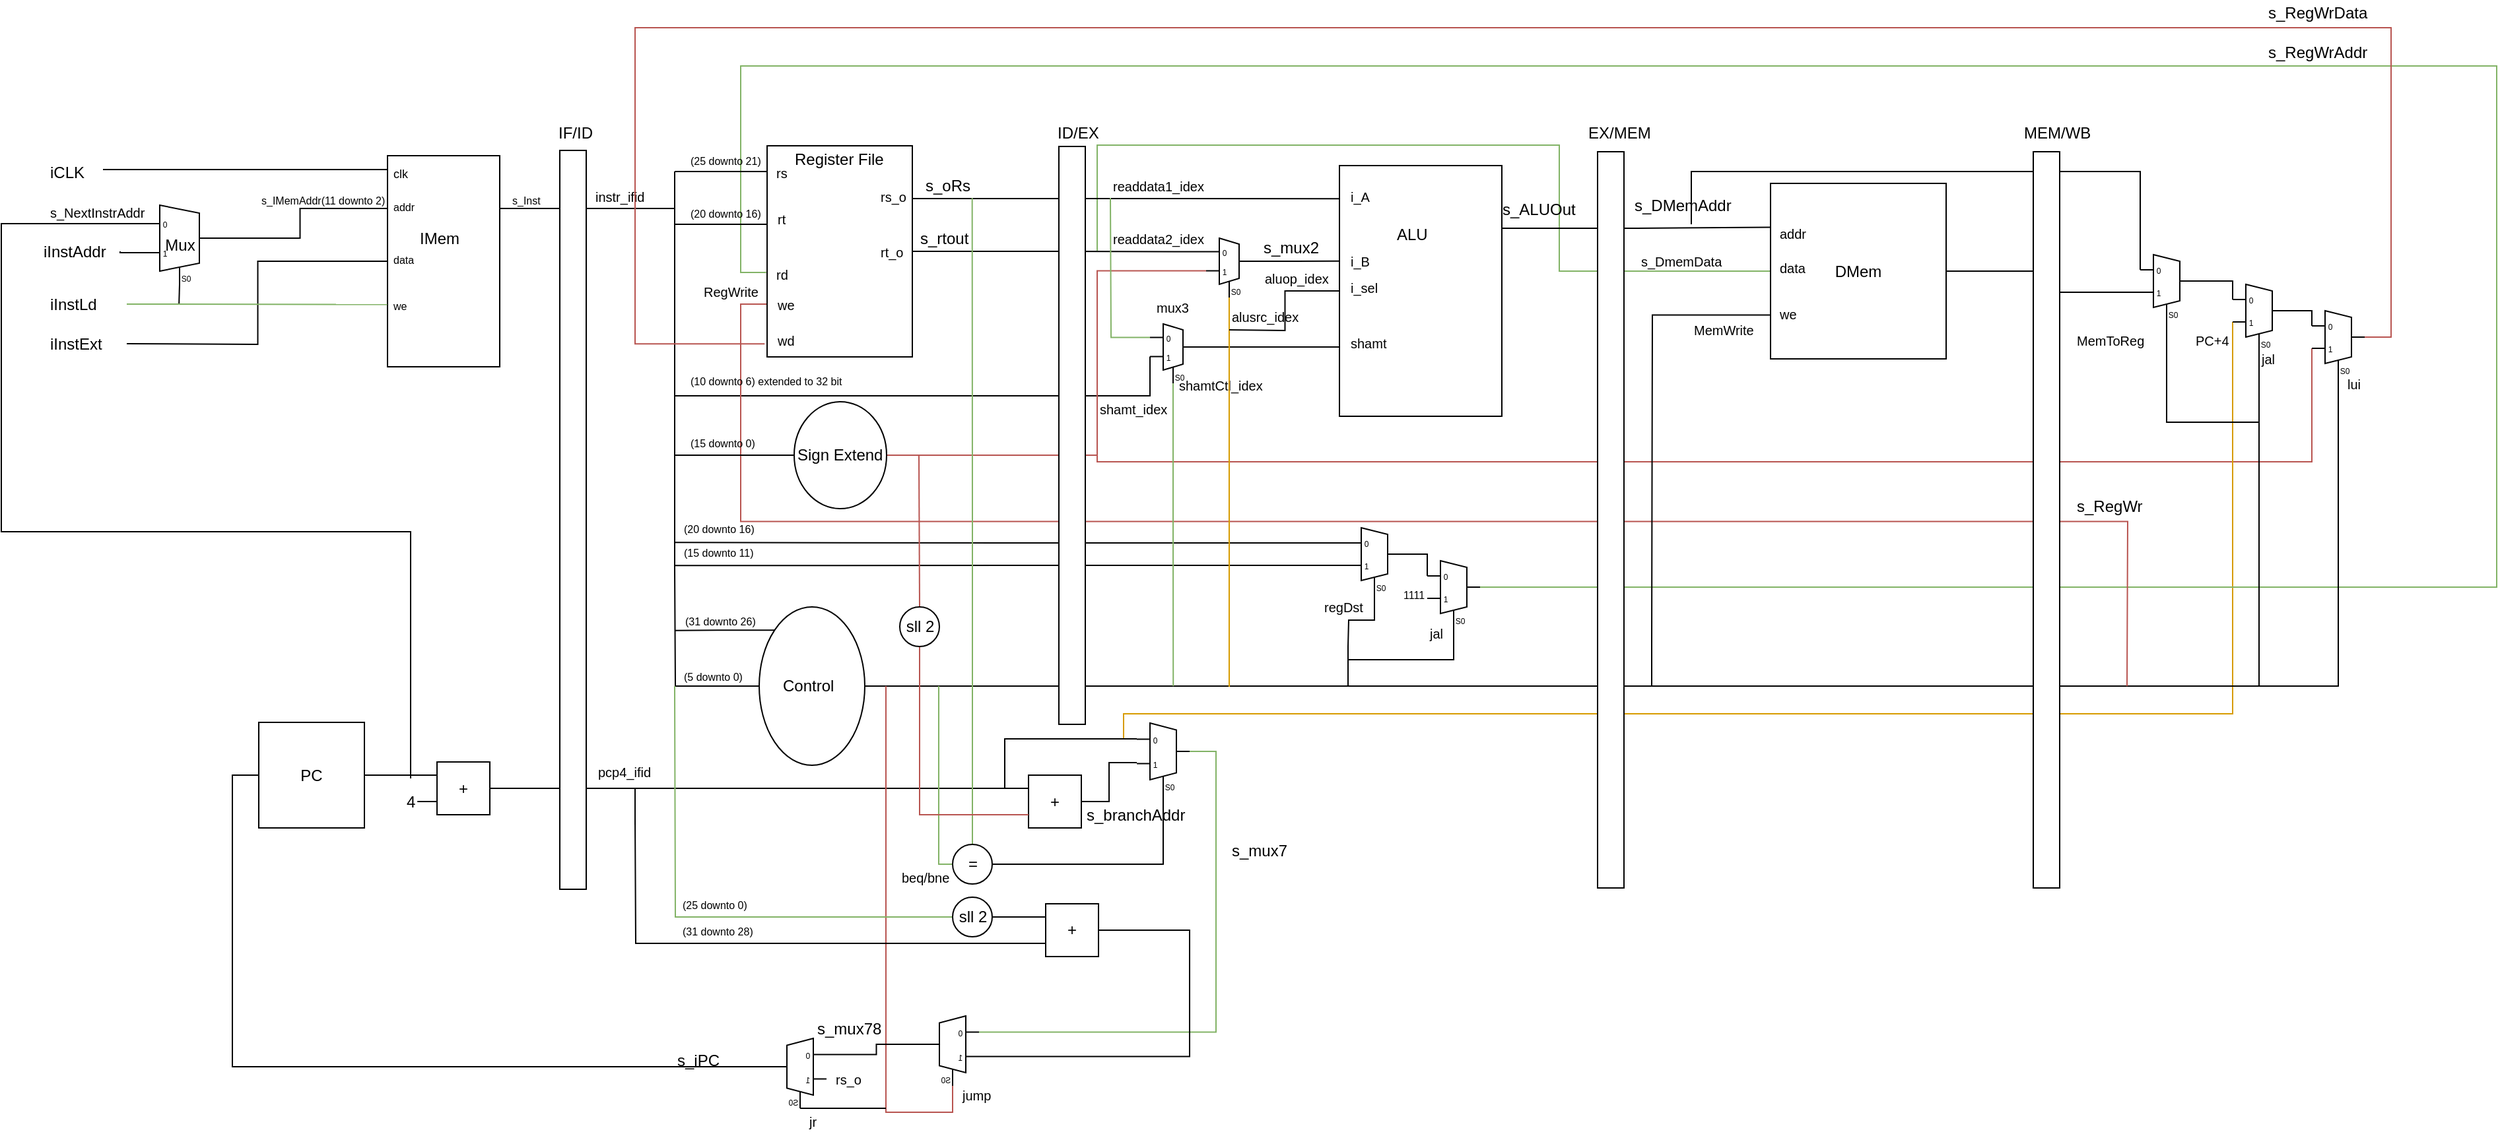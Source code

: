 <mxfile version="12.2.8" type="device" pages="1"><diagram id="p7neus_1xRGmlDTccP9g" name="Page-1"><mxGraphModel dx="946" dy="614" grid="1" gridSize="10" guides="1" tooltips="1" connect="1" arrows="1" fold="1" page="1" pageScale="1" pageWidth="4681" pageHeight="3300" math="0" shadow="0"><root><mxCell id="0"/><mxCell id="1" parent="0"/><mxCell id="B7h1hUES01moUCbZTNNx-193" style="edgeStyle=orthogonalEdgeStyle;rounded=0;orthogonalLoop=1;jettySize=auto;html=1;exitX=0;exitY=0.51;exitDx=0;exitDy=3;exitPerimeter=0;endArrow=none;endFill=0;fillColor=#f8cecc;strokeColor=#b85450;" parent="1" source="B7h1hUES01moUCbZTNNx-189" edge="1"><mxGeometry relative="1" as="geometry"><mxPoint x="870" y="370" as="targetPoint"/><Array as="points"><mxPoint x="1790" y="380"/></Array></mxGeometry></mxCell><mxCell id="B7h1hUES01moUCbZTNNx-187" style="edgeStyle=orthogonalEdgeStyle;rounded=0;orthogonalLoop=1;jettySize=auto;html=1;exitX=0;exitY=0.51;exitDx=0;exitDy=3;exitPerimeter=0;endArrow=none;endFill=0;fillColor=#ffe6cc;strokeColor=#d79b00;" parent="1" source="B7h1hUES01moUCbZTNNx-182" edge="1"><mxGeometry relative="1" as="geometry"><mxPoint x="890" y="590" as="targetPoint"/><Array as="points"><mxPoint x="1730" y="571"/><mxPoint x="890" y="571"/></Array></mxGeometry></mxCell><mxCell id="B7h1hUES01moUCbZTNNx-178" style="edgeStyle=orthogonalEdgeStyle;rounded=0;orthogonalLoop=1;jettySize=auto;html=1;exitX=0;exitY=0.17;exitDx=0;exitDy=3;exitPerimeter=0;endArrow=none;endFill=0;" parent="1" source="B7h1hUES01moUCbZTNNx-176" edge="1"><mxGeometry relative="1" as="geometry"><mxPoint x="1320" y="200" as="targetPoint"/><Array as="points"><mxPoint x="1660" y="160"/><mxPoint x="1320" y="160"/></Array></mxGeometry></mxCell><mxCell id="B7h1hUES01moUCbZTNNx-177" style="edgeStyle=orthogonalEdgeStyle;rounded=0;orthogonalLoop=1;jettySize=auto;html=1;exitX=0;exitY=0.51;exitDx=0;exitDy=3;exitPerimeter=0;endArrow=none;endFill=0;" parent="1" source="B7h1hUES01moUCbZTNNx-176" target="B7h1hUES01moUCbZTNNx-159" edge="1"><mxGeometry relative="1" as="geometry"/></mxCell><mxCell id="B7h1hUES01moUCbZTNNx-174" style="edgeStyle=orthogonalEdgeStyle;rounded=0;orthogonalLoop=1;jettySize=auto;html=1;exitX=1;exitY=0.5;exitDx=0;exitDy=-5;exitPerimeter=0;endArrow=none;endFill=0;fillColor=#d5e8d4;strokeColor=#82b366;entryX=0.6;entryY=1.006;entryDx=0;entryDy=0;entryPerimeter=0;" parent="1" source="B7h1hUES01moUCbZTNNx-55" target="B7h1hUES01moUCbZTNNx-24" edge="1"><mxGeometry relative="1" as="geometry"><mxPoint x="1640" y="475" as="targetPoint"/><Array as="points"><mxPoint x="1930" y="475"/><mxPoint x="1930" y="80"/><mxPoint x="600" y="80"/><mxPoint x="600" y="236"/></Array></mxGeometry></mxCell><mxCell id="B7h1hUES01moUCbZTNNx-171" style="edgeStyle=orthogonalEdgeStyle;rounded=0;orthogonalLoop=1;jettySize=auto;html=1;exitX=0;exitY=0.5;exitDx=0;exitDy=0;endArrow=none;endFill=0;fillColor=#d5e8d4;strokeColor=#82b366;" parent="1" source="B7h1hUES01moUCbZTNNx-159" edge="1"><mxGeometry relative="1" as="geometry"><mxPoint x="870" y="220" as="targetPoint"/><Array as="points"><mxPoint x="1220" y="235"/><mxPoint x="1220" y="140"/><mxPoint x="870" y="140"/></Array></mxGeometry></mxCell><mxCell id="B7h1hUES01moUCbZTNNx-103" style="edgeStyle=orthogonalEdgeStyle;rounded=0;orthogonalLoop=1;jettySize=auto;html=1;exitX=1;exitY=0.5;exitDx=0;exitDy=0;endArrow=none;endFill=0;entryX=0;entryY=0.25;entryDx=0;entryDy=0;" parent="1" source="B7h1hUES01moUCbZTNNx-99" target="B7h1hUES01moUCbZTNNx-104" edge="1"><mxGeometry relative="1" as="geometry"><mxPoint x="980" y="680.333" as="targetPoint"/></mxGeometry></mxCell><mxCell id="B7h1hUES01moUCbZTNNx-79" style="edgeStyle=orthogonalEdgeStyle;rounded=0;orthogonalLoop=1;jettySize=auto;html=1;exitX=0;exitY=0.483;exitDx=0;exitDy=3;exitPerimeter=0;endArrow=none;endFill=0;" parent="1" source="B7h1hUES01moUCbZTNNx-72" edge="1"><mxGeometry relative="1" as="geometry"><mxPoint x="550" y="330" as="targetPoint"/><Array as="points"><mxPoint x="910" y="330"/></Array></mxGeometry></mxCell><mxCell id="B7h1hUES01moUCbZTNNx-66" style="edgeStyle=orthogonalEdgeStyle;rounded=0;orthogonalLoop=1;jettySize=auto;html=1;exitX=0.5;exitY=0;exitDx=0;exitDy=0;endArrow=none;endFill=0;" parent="1" source="B7h1hUES01moUCbZTNNx-62" edge="1"><mxGeometry relative="1" as="geometry"><mxPoint x="1680" y="550" as="targetPoint"/></mxGeometry></mxCell><mxCell id="B7h1hUES01moUCbZTNNx-58" style="edgeStyle=orthogonalEdgeStyle;rounded=0;orthogonalLoop=1;jettySize=auto;html=1;exitX=0;exitY=0.51;exitDx=0;exitDy=3;exitPerimeter=0;endArrow=none;endFill=0;" parent="1" source="B7h1hUES01moUCbZTNNx-54" edge="1"><mxGeometry relative="1" as="geometry"><mxPoint x="550" y="458.667" as="targetPoint"/></mxGeometry></mxCell><mxCell id="B7h1hUES01moUCbZTNNx-56" style="edgeStyle=orthogonalEdgeStyle;rounded=0;orthogonalLoop=1;jettySize=auto;html=1;exitX=0;exitY=0.17;exitDx=0;exitDy=3;exitPerimeter=0;endArrow=none;endFill=0;" parent="1" source="B7h1hUES01moUCbZTNNx-54" edge="1"><mxGeometry relative="1" as="geometry"><mxPoint x="550" y="441.167" as="targetPoint"/></mxGeometry></mxCell><mxCell id="B7h1hUES01moUCbZTNNx-1" value="" style="endArrow=none;html=1;entryX=0;entryY=0.4;entryDx=0;entryDy=0;entryPerimeter=0;" parent="1" target="B7h1hUES01moUCbZTNNx-15" edge="1"><mxGeometry width="50" height="50" relative="1" as="geometry"><mxPoint x="117" y="158.5" as="sourcePoint"/><mxPoint x="325" y="158.5" as="targetPoint"/></mxGeometry></mxCell><mxCell id="B7h1hUES01moUCbZTNNx-2" value="iCLK" style="text;html=1;resizable=0;points=[];autosize=1;align=left;verticalAlign=top;spacingTop=-4;" parent="1" vertex="1"><mxGeometry x="75" y="150.5" width="40" height="20" as="geometry"/></mxCell><mxCell id="B7h1hUES01moUCbZTNNx-3" value="iInstLd" style="text;html=1;resizable=0;points=[];autosize=1;align=left;verticalAlign=top;spacingTop=-4;" parent="1" vertex="1"><mxGeometry x="75" y="250.5" width="50" height="20" as="geometry"/></mxCell><mxCell id="B7h1hUES01moUCbZTNNx-4" value="iInstAddr" style="text;html=1;resizable=0;points=[];autosize=1;align=left;verticalAlign=top;spacingTop=-4;" parent="1" vertex="1"><mxGeometry x="70" y="210.5" width="60" height="20" as="geometry"/></mxCell><mxCell id="B7h1hUES01moUCbZTNNx-5" value="iInstExt" style="text;html=1;resizable=0;points=[];autosize=1;align=left;verticalAlign=top;spacingTop=-4;" parent="1" vertex="1"><mxGeometry x="75" y="280.5" width="50" height="20" as="geometry"/></mxCell><mxCell id="B7h1hUES01moUCbZTNNx-6" style="edgeStyle=orthogonalEdgeStyle;rounded=0;orthogonalLoop=1;jettySize=auto;html=1;exitX=0.5;exitY=1;exitDx=0;exitDy=0;endArrow=none;endFill=0;" parent="1" source="B7h1hUES01moUCbZTNNx-7" edge="1"><mxGeometry relative="1" as="geometry"><mxPoint x="135" y="290.5" as="targetPoint"/></mxGeometry></mxCell><mxCell id="B7h1hUES01moUCbZTNNx-44" style="edgeStyle=orthogonalEdgeStyle;rounded=0;orthogonalLoop=1;jettySize=auto;html=1;exitX=0.25;exitY=0;exitDx=0;exitDy=0;endArrow=none;endFill=0;" parent="1" source="B7h1hUES01moUCbZTNNx-7" edge="1"><mxGeometry relative="1" as="geometry"><mxPoint x="550" y="188" as="targetPoint"/></mxGeometry></mxCell><mxCell id="B7h1hUES01moUCbZTNNx-7" value="" style="rounded=0;whiteSpace=wrap;html=1;rotation=90;" parent="1" vertex="1"><mxGeometry x="295" y="185.5" width="160" height="85" as="geometry"/></mxCell><mxCell id="B7h1hUES01moUCbZTNNx-8" value="IMem" style="text;html=1;resizable=0;points=[];autosize=1;align=left;verticalAlign=top;spacingTop=-4;" parent="1" vertex="1"><mxGeometry x="355" y="200.5" width="50" height="20" as="geometry"/></mxCell><mxCell id="B7h1hUES01moUCbZTNNx-9" style="edgeStyle=orthogonalEdgeStyle;rounded=0;orthogonalLoop=1;jettySize=auto;html=1;exitX=1;exitY=0.5;exitDx=0;exitDy=-5;exitPerimeter=0;entryX=0.25;entryY=1;entryDx=0;entryDy=0;endArrow=none;endFill=0;" parent="1" source="B7h1hUES01moUCbZTNNx-12" target="B7h1hUES01moUCbZTNNx-7" edge="1"><mxGeometry relative="1" as="geometry"/></mxCell><mxCell id="B7h1hUES01moUCbZTNNx-10" style="edgeStyle=orthogonalEdgeStyle;rounded=0;orthogonalLoop=1;jettySize=auto;html=1;exitX=0.3;exitY=1;exitDx=10;exitDy=0;exitPerimeter=0;endArrow=none;endFill=0;" parent="1" source="B7h1hUES01moUCbZTNNx-12" edge="1"><mxGeometry relative="1" as="geometry"><mxPoint x="174.588" y="260" as="targetPoint"/></mxGeometry></mxCell><mxCell id="B7h1hUES01moUCbZTNNx-11" style="edgeStyle=orthogonalEdgeStyle;rounded=0;orthogonalLoop=1;jettySize=auto;html=1;exitX=0;exitY=0.55;exitDx=0;exitDy=3;exitPerimeter=0;endArrow=none;endFill=0;" parent="1" source="B7h1hUES01moUCbZTNNx-12" target="B7h1hUES01moUCbZTNNx-4" edge="1"><mxGeometry relative="1" as="geometry"/></mxCell><mxCell id="B7h1hUES01moUCbZTNNx-202" style="edgeStyle=orthogonalEdgeStyle;rounded=0;orthogonalLoop=1;jettySize=auto;html=1;exitX=0;exitY=0.183;exitDx=0;exitDy=3;exitPerimeter=0;endArrow=none;endFill=0;" parent="1" source="B7h1hUES01moUCbZTNNx-12" edge="1"><mxGeometry relative="1" as="geometry"><mxPoint x="350" y="620" as="targetPoint"/><Array as="points"><mxPoint x="40" y="200"/><mxPoint x="40" y="433"/><mxPoint x="350" y="433"/></Array></mxGeometry></mxCell><mxCell id="B7h1hUES01moUCbZTNNx-12" value="Mux" style="shadow=0;dashed=0;align=center;fillColor=#ffffff;html=1;strokeWidth=1;shape=mxgraph.electrical.abstract.mux2;" parent="1" vertex="1"><mxGeometry x="150" y="185.5" width="50" height="60" as="geometry"/></mxCell><mxCell id="B7h1hUES01moUCbZTNNx-13" value="&lt;font style=&quot;font-size: 10px&quot;&gt;s_NextInstrAddr&lt;/font&gt;" style="text;html=1;resizable=0;points=[];autosize=1;align=left;verticalAlign=top;spacingTop=-4;" parent="1" vertex="1"><mxGeometry x="75" y="180.5" width="90" height="20" as="geometry"/></mxCell><mxCell id="B7h1hUES01moUCbZTNNx-14" value="&lt;font style=&quot;font-size: 8px&quot;&gt;s_IMemAddr(11 downto 2)&lt;/font&gt;" style="text;html=1;resizable=0;points=[];autosize=1;align=left;verticalAlign=top;spacingTop=-4;" parent="1" vertex="1"><mxGeometry x="235" y="170.5" width="110" height="20" as="geometry"/></mxCell><mxCell id="B7h1hUES01moUCbZTNNx-15" value="&lt;font style=&quot;font-size: 9px&quot;&gt;clk&lt;/font&gt;" style="text;html=1;resizable=0;points=[];autosize=1;align=left;verticalAlign=top;spacingTop=-4;" parent="1" vertex="1"><mxGeometry x="335" y="150.5" width="30" height="20" as="geometry"/></mxCell><mxCell id="B7h1hUES01moUCbZTNNx-16" value="&lt;font style=&quot;font-size: 8px&quot;&gt;addr&lt;/font&gt;" style="text;html=1;resizable=0;points=[];autosize=1;align=left;verticalAlign=top;spacingTop=-4;" parent="1" vertex="1"><mxGeometry x="335" y="175.5" width="30" height="20" as="geometry"/></mxCell><mxCell id="B7h1hUES01moUCbZTNNx-17" value="&lt;font style=&quot;font-size: 8px&quot;&gt;data&lt;/font&gt;" style="text;html=1;resizable=0;points=[];autosize=1;align=left;verticalAlign=top;spacingTop=-4;" parent="1" vertex="1"><mxGeometry x="335" y="215.5" width="30" height="20" as="geometry"/></mxCell><mxCell id="B7h1hUES01moUCbZTNNx-18" value="" style="endArrow=none;html=1;fillColor=#d5e8d4;strokeColor=#82b366;entryX=-0.09;entryY=0.514;entryDx=0;entryDy=0;entryPerimeter=0;" parent="1" target="B7h1hUES01moUCbZTNNx-19" edge="1"><mxGeometry width="50" height="50" relative="1" as="geometry"><mxPoint x="135" y="260.5" as="sourcePoint"/><mxPoint x="335" y="262.5" as="targetPoint"/></mxGeometry></mxCell><mxCell id="B7h1hUES01moUCbZTNNx-19" value="&lt;font style=&quot;font-size: 8px&quot;&gt;we&lt;/font&gt;" style="text;html=1;resizable=0;points=[];autosize=1;align=left;verticalAlign=top;spacingTop=-4;" parent="1" vertex="1"><mxGeometry x="335" y="250.5" width="30" height="20" as="geometry"/></mxCell><mxCell id="B7h1hUES01moUCbZTNNx-21" value="" style="rounded=0;whiteSpace=wrap;html=1;rotation=90;" parent="1" vertex="1"><mxGeometry x="193" y="414" width="560" height="20" as="geometry"/></mxCell><mxCell id="B7h1hUES01moUCbZTNNx-22" value="&lt;font style=&quot;font-size: 8px&quot;&gt;s_Inst&lt;/font&gt;" style="text;html=1;resizable=0;points=[];autosize=1;align=left;verticalAlign=top;spacingTop=-4;" parent="1" vertex="1"><mxGeometry x="425" y="170.5" width="40" height="20" as="geometry"/></mxCell><mxCell id="B7h1hUES01moUCbZTNNx-23" value="IF/ID" style="text;html=1;resizable=0;points=[];autosize=1;align=left;verticalAlign=top;spacingTop=-4;" parent="1" vertex="1"><mxGeometry x="460" y="120.5" width="40" height="20" as="geometry"/></mxCell><mxCell id="B7h1hUES01moUCbZTNNx-42" style="edgeStyle=orthogonalEdgeStyle;rounded=0;orthogonalLoop=1;jettySize=auto;html=1;exitX=0.25;exitY=1;exitDx=0;exitDy=0;endArrow=none;endFill=0;" parent="1" source="B7h1hUES01moUCbZTNNx-24" edge="1"><mxGeometry relative="1" as="geometry"><mxPoint x="550" y="160" as="targetPoint"/><Array as="points"><mxPoint x="660" y="160"/></Array></mxGeometry></mxCell><mxCell id="B7h1hUES01moUCbZTNNx-45" style="edgeStyle=orthogonalEdgeStyle;rounded=0;orthogonalLoop=1;jettySize=auto;html=1;exitX=0.5;exitY=1;exitDx=0;exitDy=0;endArrow=none;endFill=0;" parent="1" source="B7h1hUES01moUCbZTNNx-24" edge="1"><mxGeometry relative="1" as="geometry"><mxPoint x="550" y="190" as="targetPoint"/><Array as="points"><mxPoint x="660" y="200"/><mxPoint x="550" y="200"/></Array></mxGeometry></mxCell><mxCell id="B7h1hUES01moUCbZTNNx-74" style="edgeStyle=orthogonalEdgeStyle;rounded=0;orthogonalLoop=1;jettySize=auto;html=1;exitX=0.5;exitY=0;exitDx=0;exitDy=0;endArrow=none;endFill=0;entryX=0;entryY=0.161;entryDx=0;entryDy=3;entryPerimeter=0;" parent="1" source="B7h1hUES01moUCbZTNNx-24" target="B7h1hUES01moUCbZTNNx-81" edge="1"><mxGeometry relative="1" as="geometry"><mxPoint x="870" y="220.437" as="targetPoint"/></mxGeometry></mxCell><mxCell id="B7h1hUES01moUCbZTNNx-94" style="edgeStyle=orthogonalEdgeStyle;rounded=0;orthogonalLoop=1;jettySize=auto;html=1;exitX=0.25;exitY=0;exitDx=0;exitDy=0;entryX=0.132;entryY=0.997;entryDx=0;entryDy=0;entryPerimeter=0;endArrow=none;endFill=0;" parent="1" source="B7h1hUES01moUCbZTNNx-24" target="B7h1hUES01moUCbZTNNx-85" edge="1"><mxGeometry relative="1" as="geometry"/></mxCell><mxCell id="B7h1hUES01moUCbZTNNx-198" style="edgeStyle=orthogonalEdgeStyle;rounded=0;orthogonalLoop=1;jettySize=auto;html=1;exitX=0.75;exitY=1;exitDx=0;exitDy=0;endArrow=none;endFill=0;fillColor=#f8cecc;strokeColor=#b85450;" parent="1" source="B7h1hUES01moUCbZTNNx-24" edge="1"><mxGeometry relative="1" as="geometry"><mxPoint x="1650" y="550" as="targetPoint"/></mxGeometry></mxCell><mxCell id="B7h1hUES01moUCbZTNNx-24" value="" style="rounded=0;whiteSpace=wrap;html=1;rotation=90;" parent="1" vertex="1"><mxGeometry x="595" y="165.5" width="160" height="110" as="geometry"/></mxCell><mxCell id="B7h1hUES01moUCbZTNNx-25" value="Register File" style="text;html=1;resizable=0;points=[];autosize=1;align=left;verticalAlign=top;spacingTop=-4;" parent="1" vertex="1"><mxGeometry x="639" y="140.5" width="80" height="20" as="geometry"/></mxCell><mxCell id="B7h1hUES01moUCbZTNNx-26" value="&lt;font style=&quot;font-size: 10px&quot;&gt;rs&lt;/font&gt;" style="text;html=1;resizable=0;points=[];autosize=1;align=left;verticalAlign=top;spacingTop=-4;" parent="1" vertex="1"><mxGeometry x="625" y="150.5" width="20" height="20" as="geometry"/></mxCell><mxCell id="B7h1hUES01moUCbZTNNx-27" value="&lt;font style=&quot;font-size: 10px&quot;&gt;rt&lt;/font&gt;" style="text;html=1;resizable=0;points=[];autosize=1;align=left;verticalAlign=top;spacingTop=-4;" parent="1" vertex="1"><mxGeometry x="625.5" y="185.5" width="20" height="20" as="geometry"/></mxCell><mxCell id="B7h1hUES01moUCbZTNNx-28" value="&lt;font style=&quot;font-size: 10px&quot;&gt;rd&lt;/font&gt;" style="text;html=1;resizable=0;points=[];autosize=1;align=left;verticalAlign=top;spacingTop=-4;" parent="1" vertex="1"><mxGeometry x="625" y="228" width="20" height="20" as="geometry"/></mxCell><mxCell id="B7h1hUES01moUCbZTNNx-29" value="&lt;font style=&quot;font-size: 10px&quot;&gt;rt_o&lt;/font&gt;" style="text;html=1;resizable=0;points=[];autosize=1;align=left;verticalAlign=top;spacingTop=-4;" parent="1" vertex="1"><mxGeometry x="704" y="210.5" width="30" height="20" as="geometry"/></mxCell><mxCell id="B7h1hUES01moUCbZTNNx-30" value="&lt;font style=&quot;font-size: 10px&quot;&gt;rs_o&lt;/font&gt;" style="text;html=1;resizable=0;points=[];autosize=1;align=left;verticalAlign=top;spacingTop=-4;" parent="1" vertex="1"><mxGeometry x="704" y="169" width="30" height="20" as="geometry"/></mxCell><mxCell id="B7h1hUES01moUCbZTNNx-32" value="&lt;font style=&quot;font-size: 10px&quot;&gt;we&lt;br&gt;&lt;/font&gt;" style="text;html=1;resizable=0;points=[];autosize=1;align=left;verticalAlign=top;spacingTop=-4;" parent="1" vertex="1"><mxGeometry x="625.5" y="250.5" width="30" height="20" as="geometry"/></mxCell><mxCell id="B7h1hUES01moUCbZTNNx-33" value="&lt;font style=&quot;font-size: 10px&quot;&gt;wd&lt;br&gt;&lt;/font&gt;" style="text;html=1;resizable=0;points=[];autosize=1;align=left;verticalAlign=top;spacingTop=-4;" parent="1" vertex="1"><mxGeometry x="625.5" y="278" width="30" height="20" as="geometry"/></mxCell><mxCell id="B7h1hUES01moUCbZTNNx-36" value="&lt;font style=&quot;font-size: 8px&quot;&gt;(25 downto 21)&lt;/font&gt;" style="text;html=1;resizable=0;points=[];autosize=1;align=left;verticalAlign=top;spacingTop=-4;" parent="1" vertex="1"><mxGeometry x="560" y="140.5" width="70" height="20" as="geometry"/></mxCell><mxCell id="B7h1hUES01moUCbZTNNx-37" value="&lt;font style=&quot;font-size: 8px&quot;&gt;(20 downto 16)&lt;/font&gt;" style="text;html=1;resizable=0;points=[];autosize=1;align=left;verticalAlign=top;spacingTop=-4;" parent="1" vertex="1"><mxGeometry x="560" y="180.5" width="70" height="20" as="geometry"/></mxCell><mxCell id="B7h1hUES01moUCbZTNNx-39" value="&lt;font style=&quot;font-size: 10px&quot;&gt;instr_ifid&lt;/font&gt;" style="text;html=1;resizable=0;points=[];autosize=1;align=left;verticalAlign=top;spacingTop=-4;" parent="1" vertex="1"><mxGeometry x="487.5" y="169" width="50" height="20" as="geometry"/></mxCell><mxCell id="B7h1hUES01moUCbZTNNx-41" value="" style="endArrow=none;html=1;" parent="1" edge="1"><mxGeometry width="50" height="50" relative="1" as="geometry"><mxPoint x="550" y="460" as="sourcePoint"/><mxPoint x="550" y="160" as="targetPoint"/></mxGeometry></mxCell><mxCell id="B7h1hUES01moUCbZTNNx-48" style="edgeStyle=orthogonalEdgeStyle;rounded=0;orthogonalLoop=1;jettySize=auto;html=1;exitX=0.5;exitY=1;exitDx=0;exitDy=0;endArrow=none;endFill=0;" parent="1" source="B7h1hUES01moUCbZTNNx-46" edge="1"><mxGeometry relative="1" as="geometry"><mxPoint x="550" y="375" as="targetPoint"/><Array as="points"><mxPoint x="550" y="375"/></Array></mxGeometry></mxCell><mxCell id="B7h1hUES01moUCbZTNNx-82" style="edgeStyle=orthogonalEdgeStyle;rounded=0;orthogonalLoop=1;jettySize=auto;html=1;exitX=0.5;exitY=0;exitDx=0;exitDy=0;entryX=0;entryY=0.483;entryDx=0;entryDy=3;entryPerimeter=0;endArrow=none;endFill=0;fillColor=#f8cecc;strokeColor=#b85450;" parent="1" source="B7h1hUES01moUCbZTNNx-46" target="B7h1hUES01moUCbZTNNx-81" edge="1"><mxGeometry relative="1" as="geometry"><Array as="points"><mxPoint x="870" y="375"/><mxPoint x="870" y="235"/></Array></mxGeometry></mxCell><mxCell id="B7h1hUES01moUCbZTNNx-46" value="" style="ellipse;whiteSpace=wrap;html=1;strokeWidth=1;rotation=90;" parent="1" vertex="1"><mxGeometry x="635" y="340" width="81" height="70" as="geometry"/></mxCell><mxCell id="B7h1hUES01moUCbZTNNx-47" value="Sign Extend" style="text;html=1;resizable=0;points=[];autosize=1;align=left;verticalAlign=top;spacingTop=-4;" parent="1" vertex="1"><mxGeometry x="640.5" y="365" width="80" height="20" as="geometry"/></mxCell><mxCell id="B7h1hUES01moUCbZTNNx-49" value="&lt;font style=&quot;font-size: 8px&quot;&gt;(15 downto 0)&lt;/font&gt;" style="text;html=1;resizable=0;points=[];autosize=1;align=left;verticalAlign=top;spacingTop=-4;" parent="1" vertex="1"><mxGeometry x="560" y="355" width="60" height="20" as="geometry"/></mxCell><mxCell id="B7h1hUES01moUCbZTNNx-50" value="" style="rounded=0;whiteSpace=wrap;html=1;rotation=90;" parent="1" vertex="1"><mxGeometry x="632" y="350" width="438" height="20" as="geometry"/></mxCell><mxCell id="B7h1hUES01moUCbZTNNx-60" style="edgeStyle=orthogonalEdgeStyle;rounded=0;orthogonalLoop=1;jettySize=auto;html=1;exitX=1;exitY=0.5;exitDx=0;exitDy=-5;exitPerimeter=0;entryX=0;entryY=0.17;entryDx=0;entryDy=3;entryPerimeter=0;endArrow=none;endFill=0;" parent="1" source="B7h1hUES01moUCbZTNNx-54" target="B7h1hUES01moUCbZTNNx-55" edge="1"><mxGeometry relative="1" as="geometry"/></mxCell><mxCell id="B7h1hUES01moUCbZTNNx-68" style="edgeStyle=orthogonalEdgeStyle;rounded=0;orthogonalLoop=1;jettySize=auto;html=1;exitX=0.25;exitY=1;exitDx=10;exitDy=0;exitPerimeter=0;endArrow=none;endFill=0;" parent="1" source="B7h1hUES01moUCbZTNNx-54" edge="1"><mxGeometry relative="1" as="geometry"><mxPoint x="1060" y="520" as="targetPoint"/></mxGeometry></mxCell><mxCell id="B7h1hUES01moUCbZTNNx-54" value="" style="shadow=0;dashed=0;align=center;html=1;strokeWidth=1;shape=mxgraph.electrical.abstract.mux2;" parent="1" vertex="1"><mxGeometry x="1060" y="430" width="40" height="50" as="geometry"/></mxCell><mxCell id="B7h1hUES01moUCbZTNNx-69" style="edgeStyle=orthogonalEdgeStyle;rounded=0;orthogonalLoop=1;jettySize=auto;html=1;exitX=0.25;exitY=1;exitDx=10;exitDy=0;exitPerimeter=0;endArrow=none;endFill=0;" parent="1" source="B7h1hUES01moUCbZTNNx-55" edge="1"><mxGeometry relative="1" as="geometry"><mxPoint x="1060" y="530" as="targetPoint"/><Array as="points"><mxPoint x="1140" y="530"/></Array></mxGeometry></mxCell><mxCell id="B7h1hUES01moUCbZTNNx-55" value="" style="shadow=0;dashed=0;align=center;html=1;strokeWidth=1;shape=mxgraph.electrical.abstract.mux2;" parent="1" vertex="1"><mxGeometry x="1120" y="455" width="40" height="50" as="geometry"/></mxCell><mxCell id="B7h1hUES01moUCbZTNNx-57" value="&lt;font style=&quot;font-size: 8px&quot;&gt;(20 downto 16)&lt;/font&gt;" style="text;html=1;resizable=0;points=[];autosize=1;align=left;verticalAlign=top;spacingTop=-4;" parent="1" vertex="1"><mxGeometry x="555" y="420" width="70" height="20" as="geometry"/></mxCell><mxCell id="B7h1hUES01moUCbZTNNx-59" value="&lt;font style=&quot;font-size: 8px&quot;&gt;(15 downto 11)&lt;/font&gt;" style="text;html=1;resizable=0;points=[];autosize=1;align=left;verticalAlign=top;spacingTop=-4;" parent="1" vertex="1"><mxGeometry x="555" y="438" width="70" height="20" as="geometry"/></mxCell><mxCell id="B7h1hUES01moUCbZTNNx-61" value="&lt;font style=&quot;font-size: 8px&quot;&gt;1111&lt;/font&gt;" style="text;html=1;resizable=0;points=[];autosize=1;align=left;verticalAlign=top;spacingTop=-4;" parent="1" vertex="1"><mxGeometry x="1100" y="470" width="30" height="20" as="geometry"/></mxCell><mxCell id="B7h1hUES01moUCbZTNNx-117" style="edgeStyle=orthogonalEdgeStyle;rounded=0;orthogonalLoop=1;jettySize=auto;html=1;exitX=0.5;exitY=1;exitDx=0;exitDy=0;endArrow=none;endFill=0;" parent="1" source="B7h1hUES01moUCbZTNNx-62" edge="1"><mxGeometry relative="1" as="geometry"><mxPoint x="550" y="460" as="targetPoint"/></mxGeometry></mxCell><mxCell id="B7h1hUES01moUCbZTNNx-118" style="edgeStyle=orthogonalEdgeStyle;rounded=0;orthogonalLoop=1;jettySize=auto;html=1;exitX=0;exitY=1;exitDx=0;exitDy=0;endArrow=none;endFill=0;" parent="1" source="B7h1hUES01moUCbZTNNx-62" edge="1"><mxGeometry relative="1" as="geometry"><mxPoint x="550" y="507.833" as="targetPoint"/></mxGeometry></mxCell><mxCell id="B7h1hUES01moUCbZTNNx-62" value="" style="ellipse;whiteSpace=wrap;html=1;strokeWidth=1;rotation=90;" parent="1" vertex="1"><mxGeometry x="594" y="510" width="120" height="80" as="geometry"/></mxCell><mxCell id="B7h1hUES01moUCbZTNNx-63" value="Control&amp;nbsp;" style="text;html=1;resizable=0;points=[];autosize=1;align=left;verticalAlign=top;spacingTop=-4;" parent="1" vertex="1"><mxGeometry x="630" y="540" width="60" height="20" as="geometry"/></mxCell><mxCell id="B7h1hUES01moUCbZTNNx-64" value="ID/EX" style="text;html=1;resizable=0;points=[];autosize=1;align=left;verticalAlign=top;spacingTop=-4;" parent="1" vertex="1"><mxGeometry x="838" y="120.5" width="50" height="20" as="geometry"/></mxCell><mxCell id="B7h1hUES01moUCbZTNNx-67" value="" style="endArrow=none;html=1;" parent="1" edge="1"><mxGeometry width="50" height="50" relative="1" as="geometry"><mxPoint x="1060" y="550" as="sourcePoint"/><mxPoint x="1060" y="520" as="targetPoint"/></mxGeometry></mxCell><mxCell id="B7h1hUES01moUCbZTNNx-70" value="&lt;font style=&quot;font-size: 10px&quot;&gt;regDst&lt;/font&gt;" style="text;html=1;resizable=0;points=[];autosize=1;align=left;verticalAlign=top;spacingTop=-4;" parent="1" vertex="1"><mxGeometry x="1040" y="480" width="40" height="20" as="geometry"/></mxCell><mxCell id="B7h1hUES01moUCbZTNNx-71" value="&lt;font style=&quot;font-size: 10px&quot;&gt;jal&lt;/font&gt;" style="text;html=1;resizable=0;points=[];autosize=1;align=left;verticalAlign=top;spacingTop=-4;" parent="1" vertex="1"><mxGeometry x="1120" y="500" width="30" height="20" as="geometry"/></mxCell><mxCell id="B7h1hUES01moUCbZTNNx-76" style="edgeStyle=orthogonalEdgeStyle;rounded=0;orthogonalLoop=1;jettySize=auto;html=1;exitX=0;exitY=0.161;exitDx=0;exitDy=3;exitPerimeter=0;endArrow=none;endFill=0;fillColor=#d5e8d4;strokeColor=#82b366;" parent="1" source="B7h1hUES01moUCbZTNNx-72" edge="1"><mxGeometry relative="1" as="geometry"><mxPoint x="880" y="180" as="targetPoint"/></mxGeometry></mxCell><mxCell id="B7h1hUES01moUCbZTNNx-77" style="edgeStyle=orthogonalEdgeStyle;rounded=0;orthogonalLoop=1;jettySize=auto;html=1;exitX=0.214;exitY=1;exitDx=10;exitDy=0;exitPerimeter=0;endArrow=none;endFill=0;fillColor=#d5e8d4;strokeColor=#82b366;" parent="1" source="B7h1hUES01moUCbZTNNx-72" edge="1"><mxGeometry relative="1" as="geometry"><mxPoint x="927.619" y="550" as="targetPoint"/></mxGeometry></mxCell><mxCell id="B7h1hUES01moUCbZTNNx-92" style="edgeStyle=orthogonalEdgeStyle;rounded=0;orthogonalLoop=1;jettySize=auto;html=1;exitX=1;exitY=0.5;exitDx=0;exitDy=-5;exitPerimeter=0;entryX=0.724;entryY=1.001;entryDx=0;entryDy=0;entryPerimeter=0;endArrow=none;endFill=0;" parent="1" source="B7h1hUES01moUCbZTNNx-72" target="B7h1hUES01moUCbZTNNx-85" edge="1"><mxGeometry relative="1" as="geometry"/></mxCell><mxCell id="B7h1hUES01moUCbZTNNx-72" value="" style="shadow=0;dashed=0;align=center;fillColor=#ffffff;html=1;strokeWidth=1;shape=mxgraph.electrical.abstract.mux2;" parent="1" vertex="1"><mxGeometry x="910" y="275.5" width="35" height="45" as="geometry"/></mxCell><mxCell id="B7h1hUES01moUCbZTNNx-78" value="&lt;font style=&quot;font-size: 10px&quot;&gt;shamtCtl_idex&lt;/font&gt;" style="text;html=1;resizable=0;points=[];autosize=1;align=left;verticalAlign=top;spacingTop=-4;" parent="1" vertex="1"><mxGeometry x="930" y="312" width="80" height="20" as="geometry"/></mxCell><mxCell id="B7h1hUES01moUCbZTNNx-80" value="&lt;span style=&quot;font-size: 8px&quot;&gt;(10 downto 6) extended to 32 bit&lt;/span&gt;" style="text;html=1;resizable=0;points=[];autosize=1;align=left;verticalAlign=top;spacingTop=-4;" parent="1" vertex="1"><mxGeometry x="560" y="308" width="130" height="20" as="geometry"/></mxCell><mxCell id="B7h1hUES01moUCbZTNNx-83" style="edgeStyle=orthogonalEdgeStyle;rounded=0;orthogonalLoop=1;jettySize=auto;html=1;exitX=0.214;exitY=1;exitDx=10;exitDy=0;exitPerimeter=0;endArrow=none;endFill=0;fillColor=#ffe6cc;strokeColor=#d79b00;" parent="1" source="B7h1hUES01moUCbZTNNx-81" edge="1"><mxGeometry relative="1" as="geometry"><mxPoint x="970" y="550.476" as="targetPoint"/></mxGeometry></mxCell><mxCell id="B7h1hUES01moUCbZTNNx-93" style="edgeStyle=orthogonalEdgeStyle;rounded=0;orthogonalLoop=1;jettySize=auto;html=1;exitX=1;exitY=0.5;exitDx=0;exitDy=-5;exitPerimeter=0;entryX=0.381;entryY=1.001;entryDx=0;entryDy=0;entryPerimeter=0;endArrow=none;endFill=0;" parent="1" source="B7h1hUES01moUCbZTNNx-81" target="B7h1hUES01moUCbZTNNx-85" edge="1"><mxGeometry relative="1" as="geometry"/></mxCell><mxCell id="B7h1hUES01moUCbZTNNx-81" value="" style="shadow=0;dashed=0;align=center;fillColor=#ffffff;html=1;strokeWidth=1;shape=mxgraph.electrical.abstract.mux2;" parent="1" vertex="1"><mxGeometry x="952.5" y="210.5" width="35" height="45" as="geometry"/></mxCell><mxCell id="B7h1hUES01moUCbZTNNx-84" value="&lt;span style=&quot;font-size: 10px&quot;&gt;alusrc_idex&lt;/span&gt;" style="text;html=1;resizable=0;points=[];autosize=1;align=left;verticalAlign=top;spacingTop=-4;" parent="1" vertex="1"><mxGeometry x="970" y="260" width="70" height="20" as="geometry"/></mxCell><mxCell id="B7h1hUES01moUCbZTNNx-163" style="edgeStyle=orthogonalEdgeStyle;rounded=0;orthogonalLoop=1;jettySize=auto;html=1;exitX=0.25;exitY=0;exitDx=0;exitDy=0;entryX=0;entryY=0.25;entryDx=0;entryDy=0;endArrow=none;endFill=0;" parent="1" source="B7h1hUES01moUCbZTNNx-85" target="B7h1hUES01moUCbZTNNx-159" edge="1"><mxGeometry relative="1" as="geometry"><Array as="points"><mxPoint x="1279" y="203"/><mxPoint x="1279" y="202"/></Array></mxGeometry></mxCell><mxCell id="B7h1hUES01moUCbZTNNx-194" style="edgeStyle=orthogonalEdgeStyle;rounded=0;orthogonalLoop=1;jettySize=auto;html=1;exitX=0.5;exitY=1;exitDx=0;exitDy=0;endArrow=none;endFill=0;" parent="1" source="B7h1hUES01moUCbZTNNx-85" edge="1"><mxGeometry relative="1" as="geometry"><mxPoint x="970" y="280" as="targetPoint"/></mxGeometry></mxCell><mxCell id="B7h1hUES01moUCbZTNNx-85" value="" style="rounded=0;whiteSpace=wrap;html=1;strokeWidth=1;rotation=90;" parent="1" vertex="1"><mxGeometry x="1020" y="189" width="190" height="123" as="geometry"/></mxCell><mxCell id="B7h1hUES01moUCbZTNNx-86" value="ALU" style="text;html=1;resizable=0;points=[];autosize=1;align=left;verticalAlign=top;spacingTop=-4;" parent="1" vertex="1"><mxGeometry x="1095" y="197.5" width="40" height="20" as="geometry"/></mxCell><mxCell id="B7h1hUES01moUCbZTNNx-87" value="&lt;font style=&quot;font-size: 10px&quot;&gt;i_A&lt;/font&gt;" style="text;html=1;resizable=0;points=[];autosize=1;align=left;verticalAlign=top;spacingTop=-4;" parent="1" vertex="1"><mxGeometry x="1060" y="168.5" width="30" height="20" as="geometry"/></mxCell><mxCell id="B7h1hUES01moUCbZTNNx-88" value="&lt;font style=&quot;font-size: 10px&quot;&gt;i_B&lt;/font&gt;" style="text;html=1;resizable=0;points=[];autosize=1;align=left;verticalAlign=top;spacingTop=-4;" parent="1" vertex="1"><mxGeometry x="1060" y="217.5" width="30" height="20" as="geometry"/></mxCell><mxCell id="B7h1hUES01moUCbZTNNx-89" value="&lt;font style=&quot;font-size: 10px&quot;&gt;i_sel&lt;/font&gt;" style="text;html=1;resizable=0;points=[];autosize=1;align=left;verticalAlign=top;spacingTop=-4;" parent="1" vertex="1"><mxGeometry x="1060" y="237.5" width="40" height="20" as="geometry"/></mxCell><mxCell id="B7h1hUES01moUCbZTNNx-91" value="&lt;font style=&quot;font-size: 10px&quot;&gt;shamt&lt;/font&gt;" style="text;html=1;resizable=0;points=[];autosize=1;align=left;verticalAlign=top;spacingTop=-4;" parent="1" vertex="1"><mxGeometry x="1060" y="280" width="40" height="20" as="geometry"/></mxCell><mxCell id="B7h1hUES01moUCbZTNNx-96" value="&lt;font style=&quot;font-size: 10px&quot;&gt;aluop_idex&lt;/font&gt;" style="text;html=1;resizable=0;points=[];autosize=1;align=left;verticalAlign=top;spacingTop=-4;" parent="1" vertex="1"><mxGeometry x="995" y="230.5" width="60" height="20" as="geometry"/></mxCell><mxCell id="B7h1hUES01moUCbZTNNx-158" style="edgeStyle=orthogonalEdgeStyle;rounded=0;orthogonalLoop=1;jettySize=auto;html=1;exitX=0;exitY=0.5;exitDx=0;exitDy=0;entryX=1;entryY=0.5;entryDx=0;entryDy=-5;entryPerimeter=0;endArrow=none;endFill=0;" parent="1" source="B7h1hUES01moUCbZTNNx-97" target="B7h1hUES01moUCbZTNNx-151" edge="1"><mxGeometry relative="1" as="geometry"/></mxCell><mxCell id="B7h1hUES01moUCbZTNNx-97" value="PC" style="whiteSpace=wrap;html=1;aspect=fixed;" parent="1" vertex="1"><mxGeometry x="235" y="577.5" width="80" height="80" as="geometry"/></mxCell><mxCell id="B7h1hUES01moUCbZTNNx-100" style="edgeStyle=orthogonalEdgeStyle;rounded=0;orthogonalLoop=1;jettySize=auto;html=1;exitX=0;exitY=0.25;exitDx=0;exitDy=0;entryX=1;entryY=0.5;entryDx=0;entryDy=0;endArrow=none;endFill=0;" parent="1" source="B7h1hUES01moUCbZTNNx-99" target="B7h1hUES01moUCbZTNNx-97" edge="1"><mxGeometry relative="1" as="geometry"/></mxCell><mxCell id="B7h1hUES01moUCbZTNNx-101" style="edgeStyle=orthogonalEdgeStyle;rounded=0;orthogonalLoop=1;jettySize=auto;html=1;exitX=0;exitY=0.75;exitDx=0;exitDy=0;endArrow=none;endFill=0;" parent="1" source="B7h1hUES01moUCbZTNNx-99" edge="1"><mxGeometry relative="1" as="geometry"><mxPoint x="355.111" y="637.556" as="targetPoint"/></mxGeometry></mxCell><mxCell id="B7h1hUES01moUCbZTNNx-99" value="+" style="whiteSpace=wrap;html=1;aspect=fixed;" parent="1" vertex="1"><mxGeometry x="370" y="607.5" width="40" height="40" as="geometry"/></mxCell><mxCell id="B7h1hUES01moUCbZTNNx-102" value="4" style="text;html=1;resizable=0;points=[];autosize=1;align=left;verticalAlign=top;spacingTop=-4;" parent="1" vertex="1"><mxGeometry x="345" y="627.5" width="20" height="20" as="geometry"/></mxCell><mxCell id="B7h1hUES01moUCbZTNNx-131" style="edgeStyle=orthogonalEdgeStyle;rounded=0;orthogonalLoop=1;jettySize=auto;html=1;exitX=1;exitY=0.5;exitDx=0;exitDy=0;entryX=0;entryY=0.51;entryDx=0;entryDy=3;entryPerimeter=0;endArrow=none;endFill=0;" parent="1" source="B7h1hUES01moUCbZTNNx-104" target="B7h1hUES01moUCbZTNNx-128" edge="1"><mxGeometry relative="1" as="geometry"/></mxCell><mxCell id="B7h1hUES01moUCbZTNNx-104" value="+" style="whiteSpace=wrap;html=1;aspect=fixed;" parent="1" vertex="1"><mxGeometry x="818" y="617.5" width="40" height="40" as="geometry"/></mxCell><mxCell id="B7h1hUES01moUCbZTNNx-107" value="" style="rounded=0;whiteSpace=wrap;html=1;rotation=90;" parent="1" vertex="1"><mxGeometry x="980" y="414" width="558" height="20" as="geometry"/></mxCell><mxCell id="B7h1hUES01moUCbZTNNx-108" value="EX/MEM" style="text;html=1;resizable=0;points=[];autosize=1;align=left;verticalAlign=top;spacingTop=-4;" parent="1" vertex="1"><mxGeometry x="1240" y="120.5" width="60" height="20" as="geometry"/></mxCell><mxCell id="B7h1hUES01moUCbZTNNx-112" style="edgeStyle=orthogonalEdgeStyle;rounded=0;orthogonalLoop=1;jettySize=auto;html=1;exitX=0;exitY=0.5;exitDx=0;exitDy=0;endArrow=none;endFill=0;fillColor=#d5e8d4;strokeColor=#82b366;" parent="1" source="B7h1hUES01moUCbZTNNx-109" edge="1"><mxGeometry relative="1" as="geometry"><mxPoint x="750" y="550" as="targetPoint"/><Array as="points"><mxPoint x="750" y="685"/></Array></mxGeometry></mxCell><mxCell id="B7h1hUES01moUCbZTNNx-114" style="edgeStyle=orthogonalEdgeStyle;rounded=0;orthogonalLoop=1;jettySize=auto;html=1;exitX=0.5;exitY=0;exitDx=0;exitDy=0;endArrow=none;endFill=0;fillColor=#d5e8d4;strokeColor=#82b366;" parent="1" source="B7h1hUES01moUCbZTNNx-109" edge="1"><mxGeometry relative="1" as="geometry"><mxPoint x="775.333" y="180" as="targetPoint"/></mxGeometry></mxCell><mxCell id="B7h1hUES01moUCbZTNNx-129" style="edgeStyle=orthogonalEdgeStyle;rounded=0;orthogonalLoop=1;jettySize=auto;html=1;exitX=1;exitY=0.5;exitDx=0;exitDy=0;endArrow=none;endFill=0;entryX=0.25;entryY=1;entryDx=10;entryDy=0;entryPerimeter=0;" parent="1" source="B7h1hUES01moUCbZTNNx-109" target="B7h1hUES01moUCbZTNNx-128" edge="1"><mxGeometry relative="1" as="geometry"><mxPoint x="850" y="755" as="targetPoint"/><Array as="points"><mxPoint x="920" y="685"/></Array></mxGeometry></mxCell><mxCell id="B7h1hUES01moUCbZTNNx-109" value="=" style="ellipse;whiteSpace=wrap;html=1;aspect=fixed;" parent="1" vertex="1"><mxGeometry x="760.5" y="670" width="30" height="30" as="geometry"/></mxCell><mxCell id="B7h1hUES01moUCbZTNNx-113" value="&lt;font style=&quot;font-size: 10px&quot;&gt;beq/bne&lt;/font&gt;" style="text;html=1;resizable=0;points=[];autosize=1;align=left;verticalAlign=top;spacingTop=-4;" parent="1" vertex="1"><mxGeometry x="719.5" y="685" width="50" height="20" as="geometry"/></mxCell><mxCell id="B7h1hUES01moUCbZTNNx-119" value="&lt;font style=&quot;font-size: 8px&quot;&gt;(31 downto 26)&lt;/font&gt;" style="text;html=1;resizable=0;points=[];autosize=1;align=left;verticalAlign=top;spacingTop=-4;" parent="1" vertex="1"><mxGeometry x="555.5" y="490" width="70" height="20" as="geometry"/></mxCell><mxCell id="B7h1hUES01moUCbZTNNx-120" value="&lt;font style=&quot;font-size: 8px&quot;&gt;(5 downto 0)&lt;/font&gt;" style="text;html=1;resizable=0;points=[];autosize=1;align=left;verticalAlign=top;spacingTop=-4;" parent="1" vertex="1"><mxGeometry x="555" y="532" width="60" height="20" as="geometry"/></mxCell><mxCell id="B7h1hUES01moUCbZTNNx-124" style="edgeStyle=orthogonalEdgeStyle;rounded=0;orthogonalLoop=1;jettySize=auto;html=1;exitX=0.5;exitY=0;exitDx=0;exitDy=0;endArrow=none;endFill=0;fillColor=#f8cecc;strokeColor=#b85450;" parent="1" source="B7h1hUES01moUCbZTNNx-123" edge="1"><mxGeometry relative="1" as="geometry"><mxPoint x="735" y="375" as="targetPoint"/></mxGeometry></mxCell><mxCell id="B7h1hUES01moUCbZTNNx-125" style="edgeStyle=orthogonalEdgeStyle;rounded=0;orthogonalLoop=1;jettySize=auto;html=1;exitX=0.5;exitY=1;exitDx=0;exitDy=0;entryX=0;entryY=0.75;entryDx=0;entryDy=0;endArrow=none;endFill=0;fillColor=#f8cecc;strokeColor=#b85450;" parent="1" source="B7h1hUES01moUCbZTNNx-123" target="B7h1hUES01moUCbZTNNx-104" edge="1"><mxGeometry relative="1" as="geometry"/></mxCell><mxCell id="B7h1hUES01moUCbZTNNx-123" value="sll 2" style="ellipse;whiteSpace=wrap;html=1;aspect=fixed;" parent="1" vertex="1"><mxGeometry x="720.5" y="490" width="30" height="30" as="geometry"/></mxCell><mxCell id="B7h1hUES01moUCbZTNNx-134" style="edgeStyle=orthogonalEdgeStyle;rounded=0;orthogonalLoop=1;jettySize=auto;html=1;exitX=0;exitY=0.17;exitDx=0;exitDy=3;exitPerimeter=0;endArrow=none;endFill=0;" parent="1" source="B7h1hUES01moUCbZTNNx-128" edge="1"><mxGeometry relative="1" as="geometry"><mxPoint x="800" y="601.571" as="targetPoint"/><Array as="points"><mxPoint x="900" y="590"/><mxPoint x="800" y="590"/></Array></mxGeometry></mxCell><mxCell id="B7h1hUES01moUCbZTNNx-148" style="edgeStyle=orthogonalEdgeStyle;rounded=0;orthogonalLoop=1;jettySize=auto;html=1;exitX=1;exitY=0.5;exitDx=0;exitDy=-5;exitPerimeter=0;entryX=0;entryY=0.175;entryDx=0;entryDy=3;entryPerimeter=0;endArrow=none;endFill=0;fillColor=#d5e8d4;strokeColor=#82b366;" parent="1" source="B7h1hUES01moUCbZTNNx-128" target="B7h1hUES01moUCbZTNNx-135" edge="1"><mxGeometry relative="1" as="geometry"/></mxCell><mxCell id="B7h1hUES01moUCbZTNNx-128" value="" style="shadow=0;dashed=0;align=center;html=1;strokeWidth=1;shape=mxgraph.electrical.abstract.mux2;" parent="1" vertex="1"><mxGeometry x="900" y="578" width="40" height="53" as="geometry"/></mxCell><mxCell id="B7h1hUES01moUCbZTNNx-133" value="" style="endArrow=none;html=1;" parent="1" edge="1"><mxGeometry width="50" height="50" relative="1" as="geometry"><mxPoint x="800" y="627.5" as="sourcePoint"/><mxPoint x="800" y="600" as="targetPoint"/></mxGeometry></mxCell><mxCell id="B7h1hUES01moUCbZTNNx-149" style="edgeStyle=orthogonalEdgeStyle;rounded=0;orthogonalLoop=1;jettySize=auto;html=1;exitX=0.25;exitY=1;exitDx=10;exitDy=0;exitPerimeter=0;endArrow=none;endFill=0;fillColor=#f8cecc;strokeColor=#b85450;" parent="1" source="B7h1hUES01moUCbZTNNx-135" edge="1"><mxGeometry relative="1" as="geometry"><mxPoint x="710" y="550" as="targetPoint"/><Array as="points"><mxPoint x="760" y="873"/><mxPoint x="710" y="873"/></Array></mxGeometry></mxCell><mxCell id="B7h1hUES01moUCbZTNNx-135" value="" style="shadow=0;dashed=0;align=center;html=1;strokeWidth=1;shape=mxgraph.electrical.abstract.mux2;flipH=1;flipV=0;" parent="1" vertex="1"><mxGeometry x="740.5" y="800" width="40" height="53" as="geometry"/></mxCell><mxCell id="B7h1hUES01moUCbZTNNx-137" style="edgeStyle=orthogonalEdgeStyle;rounded=0;orthogonalLoop=1;jettySize=auto;html=1;exitX=0;exitY=0.5;exitDx=0;exitDy=0;endArrow=none;endFill=0;fillColor=#d5e8d4;strokeColor=#82b366;" parent="1" source="B7h1hUES01moUCbZTNNx-136" edge="1"><mxGeometry relative="1" as="geometry"><mxPoint x="550" y="550" as="targetPoint"/></mxGeometry></mxCell><mxCell id="B7h1hUES01moUCbZTNNx-136" value="sll 2" style="ellipse;whiteSpace=wrap;html=1;aspect=fixed;" parent="1" vertex="1"><mxGeometry x="760.5" y="710" width="30" height="30" as="geometry"/></mxCell><mxCell id="B7h1hUES01moUCbZTNNx-138" value="&lt;font style=&quot;font-size: 8px&quot;&gt;(25 downto 0)&lt;/font&gt;" style="text;html=1;resizable=0;points=[];autosize=1;align=left;verticalAlign=top;spacingTop=-4;" parent="1" vertex="1"><mxGeometry x="554" y="705" width="60" height="20" as="geometry"/></mxCell><mxCell id="B7h1hUES01moUCbZTNNx-142" style="edgeStyle=orthogonalEdgeStyle;rounded=0;orthogonalLoop=1;jettySize=auto;html=1;exitX=0;exitY=0.25;exitDx=0;exitDy=0;entryX=1;entryY=0.5;entryDx=0;entryDy=0;endArrow=none;endFill=0;" parent="1" source="B7h1hUES01moUCbZTNNx-140" target="B7h1hUES01moUCbZTNNx-136" edge="1"><mxGeometry relative="1" as="geometry"/></mxCell><mxCell id="B7h1hUES01moUCbZTNNx-145" style="edgeStyle=orthogonalEdgeStyle;rounded=0;orthogonalLoop=1;jettySize=auto;html=1;exitX=0;exitY=0.75;exitDx=0;exitDy=0;endArrow=none;endFill=0;" parent="1" source="B7h1hUES01moUCbZTNNx-140" edge="1"><mxGeometry relative="1" as="geometry"><mxPoint x="520" y="650" as="targetPoint"/></mxGeometry></mxCell><mxCell id="B7h1hUES01moUCbZTNNx-147" style="edgeStyle=orthogonalEdgeStyle;rounded=0;orthogonalLoop=1;jettySize=auto;html=1;exitX=1;exitY=0.5;exitDx=0;exitDy=0;entryX=0;entryY=0.524;entryDx=0;entryDy=3;entryPerimeter=0;endArrow=none;endFill=0;" parent="1" source="B7h1hUES01moUCbZTNNx-140" target="B7h1hUES01moUCbZTNNx-135" edge="1"><mxGeometry relative="1" as="geometry"><Array as="points"><mxPoint x="940" y="735"/><mxPoint x="940" y="831"/></Array></mxGeometry></mxCell><mxCell id="B7h1hUES01moUCbZTNNx-140" value="+" style="whiteSpace=wrap;html=1;aspect=fixed;" parent="1" vertex="1"><mxGeometry x="831" y="715" width="40" height="40" as="geometry"/></mxCell><mxCell id="B7h1hUES01moUCbZTNNx-144" value="" style="endArrow=none;html=1;" parent="1" edge="1"><mxGeometry width="50" height="50" relative="1" as="geometry"><mxPoint x="520" y="655" as="sourcePoint"/><mxPoint x="520" y="627.5" as="targetPoint"/></mxGeometry></mxCell><mxCell id="B7h1hUES01moUCbZTNNx-146" value="&lt;span style=&quot;font-size: 8px&quot;&gt;(31 downto 28)&lt;/span&gt;" style="text;html=1;resizable=0;points=[];autosize=1;align=left;verticalAlign=top;spacingTop=-4;" parent="1" vertex="1"><mxGeometry x="554" y="725" width="70" height="20" as="geometry"/></mxCell><mxCell id="B7h1hUES01moUCbZTNNx-150" value="&lt;font style=&quot;font-size: 10px&quot;&gt;jump&lt;/font&gt;" style="text;html=1;resizable=0;points=[];autosize=1;align=left;verticalAlign=top;spacingTop=-4;" parent="1" vertex="1"><mxGeometry x="765.5" y="850" width="40" height="20" as="geometry"/></mxCell><mxCell id="B7h1hUES01moUCbZTNNx-152" style="edgeStyle=orthogonalEdgeStyle;rounded=0;orthogonalLoop=1;jettySize=auto;html=1;exitX=0;exitY=0.175;exitDx=0;exitDy=3;exitPerimeter=0;entryX=1;entryY=0.5;entryDx=0;entryDy=-5;entryPerimeter=0;endArrow=none;endFill=0;" parent="1" source="B7h1hUES01moUCbZTNNx-151" target="B7h1hUES01moUCbZTNNx-135" edge="1"><mxGeometry relative="1" as="geometry"/></mxCell><mxCell id="B7h1hUES01moUCbZTNNx-156" style="edgeStyle=orthogonalEdgeStyle;rounded=0;orthogonalLoop=1;jettySize=auto;html=1;exitX=0.25;exitY=1;exitDx=10;exitDy=0;exitPerimeter=0;endArrow=none;endFill=0;" parent="1" source="B7h1hUES01moUCbZTNNx-151" edge="1"><mxGeometry relative="1" as="geometry"><mxPoint x="710" y="870.056" as="targetPoint"/><Array as="points"><mxPoint x="700" y="870"/><mxPoint x="700" y="870"/></Array></mxGeometry></mxCell><mxCell id="B7h1hUES01moUCbZTNNx-151" value="" style="shadow=0;dashed=0;align=center;html=1;strokeWidth=1;shape=mxgraph.electrical.abstract.mux2;flipH=1;flipV=0;" parent="1" vertex="1"><mxGeometry x="625" y="817" width="40" height="53" as="geometry"/></mxCell><mxCell id="B7h1hUES01moUCbZTNNx-154" value="&lt;font style=&quot;font-size: 10px&quot;&gt;jr&lt;/font&gt;" style="text;html=1;resizable=0;points=[];autosize=1;align=left;verticalAlign=top;spacingTop=-4;" parent="1" vertex="1"><mxGeometry x="650" y="870" width="20" height="20" as="geometry"/></mxCell><mxCell id="B7h1hUES01moUCbZTNNx-157" value="&lt;font style=&quot;font-size: 10px&quot;&gt;rs_o&lt;/font&gt;" style="text;html=1;resizable=0;points=[];autosize=1;align=left;verticalAlign=top;spacingTop=-4;" parent="1" vertex="1"><mxGeometry x="670" y="838" width="30" height="20" as="geometry"/></mxCell><mxCell id="B7h1hUES01moUCbZTNNx-170" style="edgeStyle=orthogonalEdgeStyle;rounded=0;orthogonalLoop=1;jettySize=auto;html=1;exitX=0;exitY=0.75;exitDx=0;exitDy=0;endArrow=none;endFill=0;" parent="1" source="B7h1hUES01moUCbZTNNx-159" edge="1"><mxGeometry relative="1" as="geometry"><mxPoint x="1290" y="520" as="targetPoint"/></mxGeometry></mxCell><mxCell id="B7h1hUES01moUCbZTNNx-159" value="DMem" style="whiteSpace=wrap;html=1;aspect=fixed;strokeWidth=1;" parent="1" vertex="1"><mxGeometry x="1380" y="169" width="133" height="133" as="geometry"/></mxCell><mxCell id="B7h1hUES01moUCbZTNNx-160" value="&lt;font style=&quot;font-size: 10px&quot;&gt;addr&lt;/font&gt;" style="text;html=1;resizable=0;points=[];autosize=1;align=left;verticalAlign=top;spacingTop=-4;" parent="1" vertex="1"><mxGeometry x="1385" y="197" width="40" height="20" as="geometry"/></mxCell><mxCell id="B7h1hUES01moUCbZTNNx-161" value="&lt;font style=&quot;font-size: 10px&quot;&gt;data&lt;/font&gt;" style="text;html=1;resizable=0;points=[];autosize=1;align=left;verticalAlign=top;spacingTop=-4;" parent="1" vertex="1"><mxGeometry x="1385" y="223" width="30" height="20" as="geometry"/></mxCell><mxCell id="B7h1hUES01moUCbZTNNx-162" value="&lt;font style=&quot;font-size: 10px&quot;&gt;we&lt;/font&gt;" style="text;html=1;resizable=0;points=[];autosize=1;align=left;verticalAlign=top;spacingTop=-4;" parent="1" vertex="1"><mxGeometry x="1385" y="258" width="30" height="20" as="geometry"/></mxCell><mxCell id="B7h1hUES01moUCbZTNNx-166" value="&lt;font style=&quot;font-size: 10px&quot;&gt;s_DmemData&lt;/font&gt;" style="text;html=1;resizable=0;points=[];autosize=1;align=left;verticalAlign=top;spacingTop=-4;" parent="1" vertex="1"><mxGeometry x="1280" y="217.5" width="80" height="20" as="geometry"/></mxCell><mxCell id="B7h1hUES01moUCbZTNNx-168" value="&lt;font style=&quot;font-size: 10px&quot;&gt;MemWrite&lt;/font&gt;" style="text;html=1;resizable=0;points=[];autosize=1;align=left;verticalAlign=top;spacingTop=-4;" parent="1" vertex="1"><mxGeometry x="1320" y="270" width="60" height="20" as="geometry"/></mxCell><mxCell id="B7h1hUES01moUCbZTNNx-169" value="" style="endArrow=none;html=1;" parent="1" edge="1"><mxGeometry width="50" height="50" relative="1" as="geometry"><mxPoint x="1290" y="550" as="sourcePoint"/><mxPoint x="1290" y="520" as="targetPoint"/></mxGeometry></mxCell><mxCell id="B7h1hUES01moUCbZTNNx-172" value="" style="rounded=0;whiteSpace=wrap;html=1;rotation=90;" parent="1" vertex="1"><mxGeometry x="1310" y="414" width="558" height="20" as="geometry"/></mxCell><mxCell id="B7h1hUES01moUCbZTNNx-173" value="MEM/WB" style="text;html=1;resizable=0;points=[];autosize=1;align=left;verticalAlign=top;spacingTop=-4;" parent="1" vertex="1"><mxGeometry x="1570" y="120.5" width="70" height="20" as="geometry"/></mxCell><mxCell id="B7h1hUES01moUCbZTNNx-183" style="edgeStyle=orthogonalEdgeStyle;rounded=0;orthogonalLoop=1;jettySize=auto;html=1;exitX=1;exitY=0.5;exitDx=0;exitDy=-5;exitPerimeter=0;entryX=0;entryY=0.17;entryDx=0;entryDy=3;entryPerimeter=0;endArrow=none;endFill=0;" parent="1" source="B7h1hUES01moUCbZTNNx-176" target="B7h1hUES01moUCbZTNNx-182" edge="1"><mxGeometry relative="1" as="geometry"/></mxCell><mxCell id="B7h1hUES01moUCbZTNNx-185" style="edgeStyle=orthogonalEdgeStyle;rounded=0;orthogonalLoop=1;jettySize=auto;html=1;exitX=0.25;exitY=1;exitDx=10;exitDy=0;exitPerimeter=0;endArrow=none;endFill=0;" parent="1" source="B7h1hUES01moUCbZTNNx-176" edge="1"><mxGeometry relative="1" as="geometry"><mxPoint x="1750" y="350" as="targetPoint"/><Array as="points"><mxPoint x="1680" y="350"/></Array></mxGeometry></mxCell><mxCell id="B7h1hUES01moUCbZTNNx-176" value="" style="shadow=0;dashed=0;align=center;html=1;strokeWidth=1;shape=mxgraph.electrical.abstract.mux2;" parent="1" vertex="1"><mxGeometry x="1660" y="223" width="40" height="50" as="geometry"/></mxCell><mxCell id="B7h1hUES01moUCbZTNNx-181" value="&lt;font style=&quot;font-size: 10px&quot;&gt;MemToReg&lt;/font&gt;" style="text;html=1;resizable=0;points=[];autosize=1;align=left;verticalAlign=top;spacingTop=-4;" parent="1" vertex="1"><mxGeometry x="1610" y="278" width="70" height="20" as="geometry"/></mxCell><mxCell id="B7h1hUES01moUCbZTNNx-184" style="edgeStyle=orthogonalEdgeStyle;rounded=0;orthogonalLoop=1;jettySize=auto;html=1;exitX=0.25;exitY=1;exitDx=10;exitDy=0;exitPerimeter=0;endArrow=none;endFill=0;" parent="1" source="B7h1hUES01moUCbZTNNx-182" edge="1"><mxGeometry relative="1" as="geometry"><mxPoint x="1680" y="550" as="targetPoint"/><Array as="points"><mxPoint x="1750" y="550"/></Array></mxGeometry></mxCell><mxCell id="B7h1hUES01moUCbZTNNx-192" style="edgeStyle=orthogonalEdgeStyle;rounded=0;orthogonalLoop=1;jettySize=auto;html=1;exitX=1;exitY=0.5;exitDx=0;exitDy=-5;exitPerimeter=0;entryX=0;entryY=0.17;entryDx=0;entryDy=3;entryPerimeter=0;endArrow=none;endFill=0;" parent="1" source="B7h1hUES01moUCbZTNNx-182" target="B7h1hUES01moUCbZTNNx-189" edge="1"><mxGeometry relative="1" as="geometry"/></mxCell><mxCell id="B7h1hUES01moUCbZTNNx-182" value="" style="shadow=0;dashed=0;align=center;html=1;strokeWidth=1;shape=mxgraph.electrical.abstract.mux2;" parent="1" vertex="1"><mxGeometry x="1730" y="245.5" width="40" height="50" as="geometry"/></mxCell><mxCell id="B7h1hUES01moUCbZTNNx-186" value="&lt;font style=&quot;font-size: 10px&quot;&gt;jal&lt;/font&gt;" style="text;html=1;resizable=0;points=[];autosize=1;align=left;verticalAlign=top;spacingTop=-4;" parent="1" vertex="1"><mxGeometry x="1750" y="292" width="30" height="20" as="geometry"/></mxCell><mxCell id="B7h1hUES01moUCbZTNNx-188" value="&lt;font style=&quot;font-size: 10px&quot;&gt;PC+4&lt;/font&gt;" style="text;html=1;resizable=0;points=[];autosize=1;align=left;verticalAlign=top;spacingTop=-4;" parent="1" vertex="1"><mxGeometry x="1700" y="278" width="40" height="20" as="geometry"/></mxCell><mxCell id="B7h1hUES01moUCbZTNNx-195" style="edgeStyle=orthogonalEdgeStyle;rounded=0;orthogonalLoop=1;jettySize=auto;html=1;exitX=0.25;exitY=1;exitDx=10;exitDy=0;exitPerimeter=0;endArrow=none;endFill=0;" parent="1" source="B7h1hUES01moUCbZTNNx-189" edge="1"><mxGeometry relative="1" as="geometry"><mxPoint x="1750" y="550" as="targetPoint"/><Array as="points"><mxPoint x="1810" y="550"/></Array></mxGeometry></mxCell><mxCell id="B7h1hUES01moUCbZTNNx-197" style="edgeStyle=orthogonalEdgeStyle;rounded=0;orthogonalLoop=1;jettySize=auto;html=1;exitX=1;exitY=0.5;exitDx=0;exitDy=-5;exitPerimeter=0;endArrow=none;endFill=0;entryX=0.938;entryY=1.017;entryDx=0;entryDy=0;entryPerimeter=0;fillColor=#f8cecc;strokeColor=#b85450;" parent="1" source="B7h1hUES01moUCbZTNNx-189" target="B7h1hUES01moUCbZTNNx-24" edge="1"><mxGeometry relative="1" as="geometry"><mxPoint x="1880" y="230" as="targetPoint"/><Array as="points"><mxPoint x="1850" y="286"/><mxPoint x="1850" y="51"/><mxPoint x="520" y="51"/><mxPoint x="520" y="291"/></Array></mxGeometry></mxCell><mxCell id="B7h1hUES01moUCbZTNNx-189" value="" style="shadow=0;dashed=0;align=center;html=1;strokeWidth=1;shape=mxgraph.electrical.abstract.mux2;" parent="1" vertex="1"><mxGeometry x="1790" y="265.5" width="40" height="50" as="geometry"/></mxCell><mxCell id="B7h1hUES01moUCbZTNNx-196" value="&lt;font style=&quot;font-size: 10px&quot;&gt;lui&lt;/font&gt;" style="text;html=1;resizable=0;points=[];autosize=1;align=left;verticalAlign=top;spacingTop=-4;" parent="1" vertex="1"><mxGeometry x="1815" y="310.5" width="30" height="20" as="geometry"/></mxCell><mxCell id="B7h1hUES01moUCbZTNNx-199" value="&lt;font style=&quot;font-size: 10px&quot;&gt;RegWrite&lt;br&gt;&lt;/font&gt;" style="text;html=1;resizable=0;points=[];autosize=1;align=left;verticalAlign=top;spacingTop=-4;" parent="1" vertex="1"><mxGeometry x="570" y="240.5" width="60" height="20" as="geometry"/></mxCell><mxCell id="sO6zvxPSLeDdAGbAMV72-1" value="&lt;font style=&quot;font-size: 10px&quot;&gt;pcp4_ifid&lt;/font&gt;" style="text;html=1;resizable=0;points=[];autosize=1;align=left;verticalAlign=top;spacingTop=-4;" vertex="1" parent="1"><mxGeometry x="490" y="604.5" width="60" height="20" as="geometry"/></mxCell><mxCell id="sO6zvxPSLeDdAGbAMV72-2" value="&lt;font style=&quot;font-size: 10px&quot;&gt;readdata1_idex&lt;/font&gt;" style="text;html=1;resizable=0;points=[];autosize=1;align=left;verticalAlign=top;spacingTop=-4;" vertex="1" parent="1"><mxGeometry x="880" y="160.5" width="80" height="20" as="geometry"/></mxCell><mxCell id="sO6zvxPSLeDdAGbAMV72-3" value="&lt;font style=&quot;font-size: 10px&quot;&gt;shamt_idex&lt;/font&gt;" style="text;html=1;resizable=0;points=[];autosize=1;align=left;verticalAlign=top;spacingTop=-4;" vertex="1" parent="1"><mxGeometry x="870" y="330" width="70" height="20" as="geometry"/></mxCell><mxCell id="sO6zvxPSLeDdAGbAMV72-4" value="&lt;font style=&quot;font-size: 10px&quot;&gt;mux3&lt;/font&gt;" style="text;html=1;resizable=0;points=[];autosize=1;align=left;verticalAlign=top;spacingTop=-4;" vertex="1" parent="1"><mxGeometry x="912.5" y="253" width="40" height="20" as="geometry"/></mxCell><mxCell id="sO6zvxPSLeDdAGbAMV72-6" value="s_RegWrAddr" style="text;html=1;resizable=0;points=[];autosize=1;align=left;verticalAlign=top;spacingTop=-4;" vertex="1" parent="1"><mxGeometry x="1755" y="60" width="90" height="20" as="geometry"/></mxCell><mxCell id="sO6zvxPSLeDdAGbAMV72-7" value="s_RegWrData" style="text;html=1;resizable=0;points=[];autosize=1;align=left;verticalAlign=top;spacingTop=-4;" vertex="1" parent="1"><mxGeometry x="1755" y="30" width="90" height="20" as="geometry"/></mxCell><mxCell id="sO6zvxPSLeDdAGbAMV72-9" value="s_RegWr" style="text;html=1;resizable=0;points=[];autosize=1;align=left;verticalAlign=top;spacingTop=-4;" vertex="1" parent="1"><mxGeometry x="1610" y="404" width="70" height="20" as="geometry"/></mxCell><mxCell id="sO6zvxPSLeDdAGbAMV72-10" value="&lt;font style=&quot;font-size: 10px&quot;&gt;readdata2_idex&lt;/font&gt;" style="text;html=1;resizable=0;points=[];autosize=1;align=left;verticalAlign=top;spacingTop=-4;" vertex="1" parent="1"><mxGeometry x="880" y="200.5" width="80" height="20" as="geometry"/></mxCell><mxCell id="sO6zvxPSLeDdAGbAMV72-11" value="s_iPC" style="text;html=1;resizable=0;points=[];autosize=1;align=left;verticalAlign=top;spacingTop=-4;" vertex="1" parent="1"><mxGeometry x="550" y="823.5" width="50" height="20" as="geometry"/></mxCell><mxCell id="sO6zvxPSLeDdAGbAMV72-12" value="s_oRs" style="text;html=1;resizable=0;points=[];autosize=1;align=left;verticalAlign=top;spacingTop=-4;" vertex="1" parent="1"><mxGeometry x="737.5" y="160.5" width="50" height="20" as="geometry"/></mxCell><mxCell id="sO6zvxPSLeDdAGbAMV72-13" value="s_rtout" style="text;html=1;resizable=0;points=[];autosize=1;align=left;verticalAlign=top;spacingTop=-4;" vertex="1" parent="1"><mxGeometry x="734" y="200.5" width="50" height="20" as="geometry"/></mxCell><mxCell id="sO6zvxPSLeDdAGbAMV72-14" value="s_branchAddr" style="text;html=1;resizable=0;points=[];autosize=1;align=left;verticalAlign=top;spacingTop=-4;" vertex="1" parent="1"><mxGeometry x="860" y="637.5" width="90" height="20" as="geometry"/></mxCell><mxCell id="sO6zvxPSLeDdAGbAMV72-15" value="s_mux7" style="text;html=1;resizable=0;points=[];autosize=1;align=left;verticalAlign=top;spacingTop=-4;" vertex="1" parent="1"><mxGeometry x="970" y="665" width="60" height="20" as="geometry"/></mxCell><mxCell id="sO6zvxPSLeDdAGbAMV72-16" value="s_mux78" style="text;html=1;resizable=0;points=[];autosize=1;align=left;verticalAlign=top;spacingTop=-4;" vertex="1" parent="1"><mxGeometry x="656" y="800" width="60" height="20" as="geometry"/></mxCell><mxCell id="sO6zvxPSLeDdAGbAMV72-17" value="s_DMemAddr" style="text;html=1;resizable=0;points=[];autosize=1;align=left;verticalAlign=top;spacingTop=-4;" vertex="1" parent="1"><mxGeometry x="1275" y="175.5" width="90" height="20" as="geometry"/></mxCell><mxCell id="sO6zvxPSLeDdAGbAMV72-18" value="s_ALUOut" style="text;html=1;resizable=0;points=[];autosize=1;align=left;verticalAlign=top;spacingTop=-4;" vertex="1" parent="1"><mxGeometry x="1175" y="179" width="70" height="20" as="geometry"/></mxCell><mxCell id="sO6zvxPSLeDdAGbAMV72-19" value="s_mux2" style="text;html=1;resizable=0;points=[];autosize=1;align=left;verticalAlign=top;spacingTop=-4;" vertex="1" parent="1"><mxGeometry x="994" y="208" width="60" height="20" as="geometry"/></mxCell></root></mxGraphModel></diagram></mxfile>